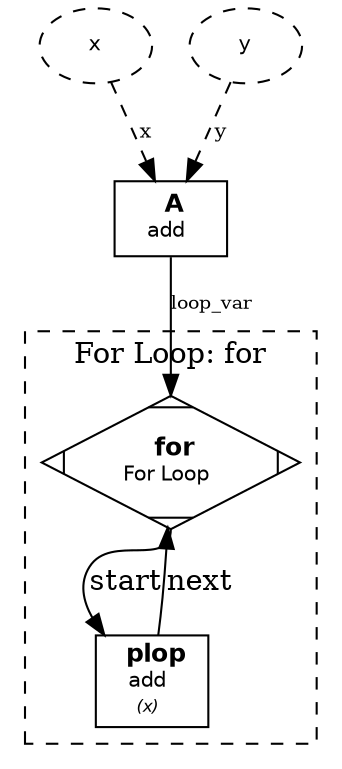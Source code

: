 digraph Pipeline {
  rankdir=TB;
  node [fontsize=12 fontname="Helvetica"];
  "A" [shape=box, label=< <B>A</B><BR/><FONT POINT-SIZE="10">add</FONT> >];
  subgraph cluster_for {
    style=dashed;
    label="For Loop: for";
    "for" [shape=Mdiamond, label=< <B>for</B><BR/><FONT POINT-SIZE="10">For Loop</FONT> >];
subgraph Pipeline {
  rankdir=TB;
  node [fontsize=12 fontname="Helvetica"];
  "for_L_plop" [shape=box, label=< <B>plop</B><BR/><FONT POINT-SIZE="10">add</FONT> <BR/><FONT POINT-SIZE="8"><I>(x)</I></FONT> >];
}
    "for" -> "for_L_plop" [label="start", tailport=s];
    "for_L_plop" -> "for" [label="next"];
  }
  { rank=source; "params_x"; }
  "params_x" [shape=ellipse, style=dashed, label=< <FONT POINT-SIZE="10">x</FONT> >];
  "params_x" -> "A" [label="x", fontsize=10, style=dashed];
  { rank=source; "params_y"; }
  "params_y" [shape=ellipse, style=dashed, label=< <FONT POINT-SIZE="10">y</FONT> >];
  "params_y" -> "A" [label="y", fontsize=10, style=dashed];
  "A" -> "for" [label="loop_var", fontsize=9];
}